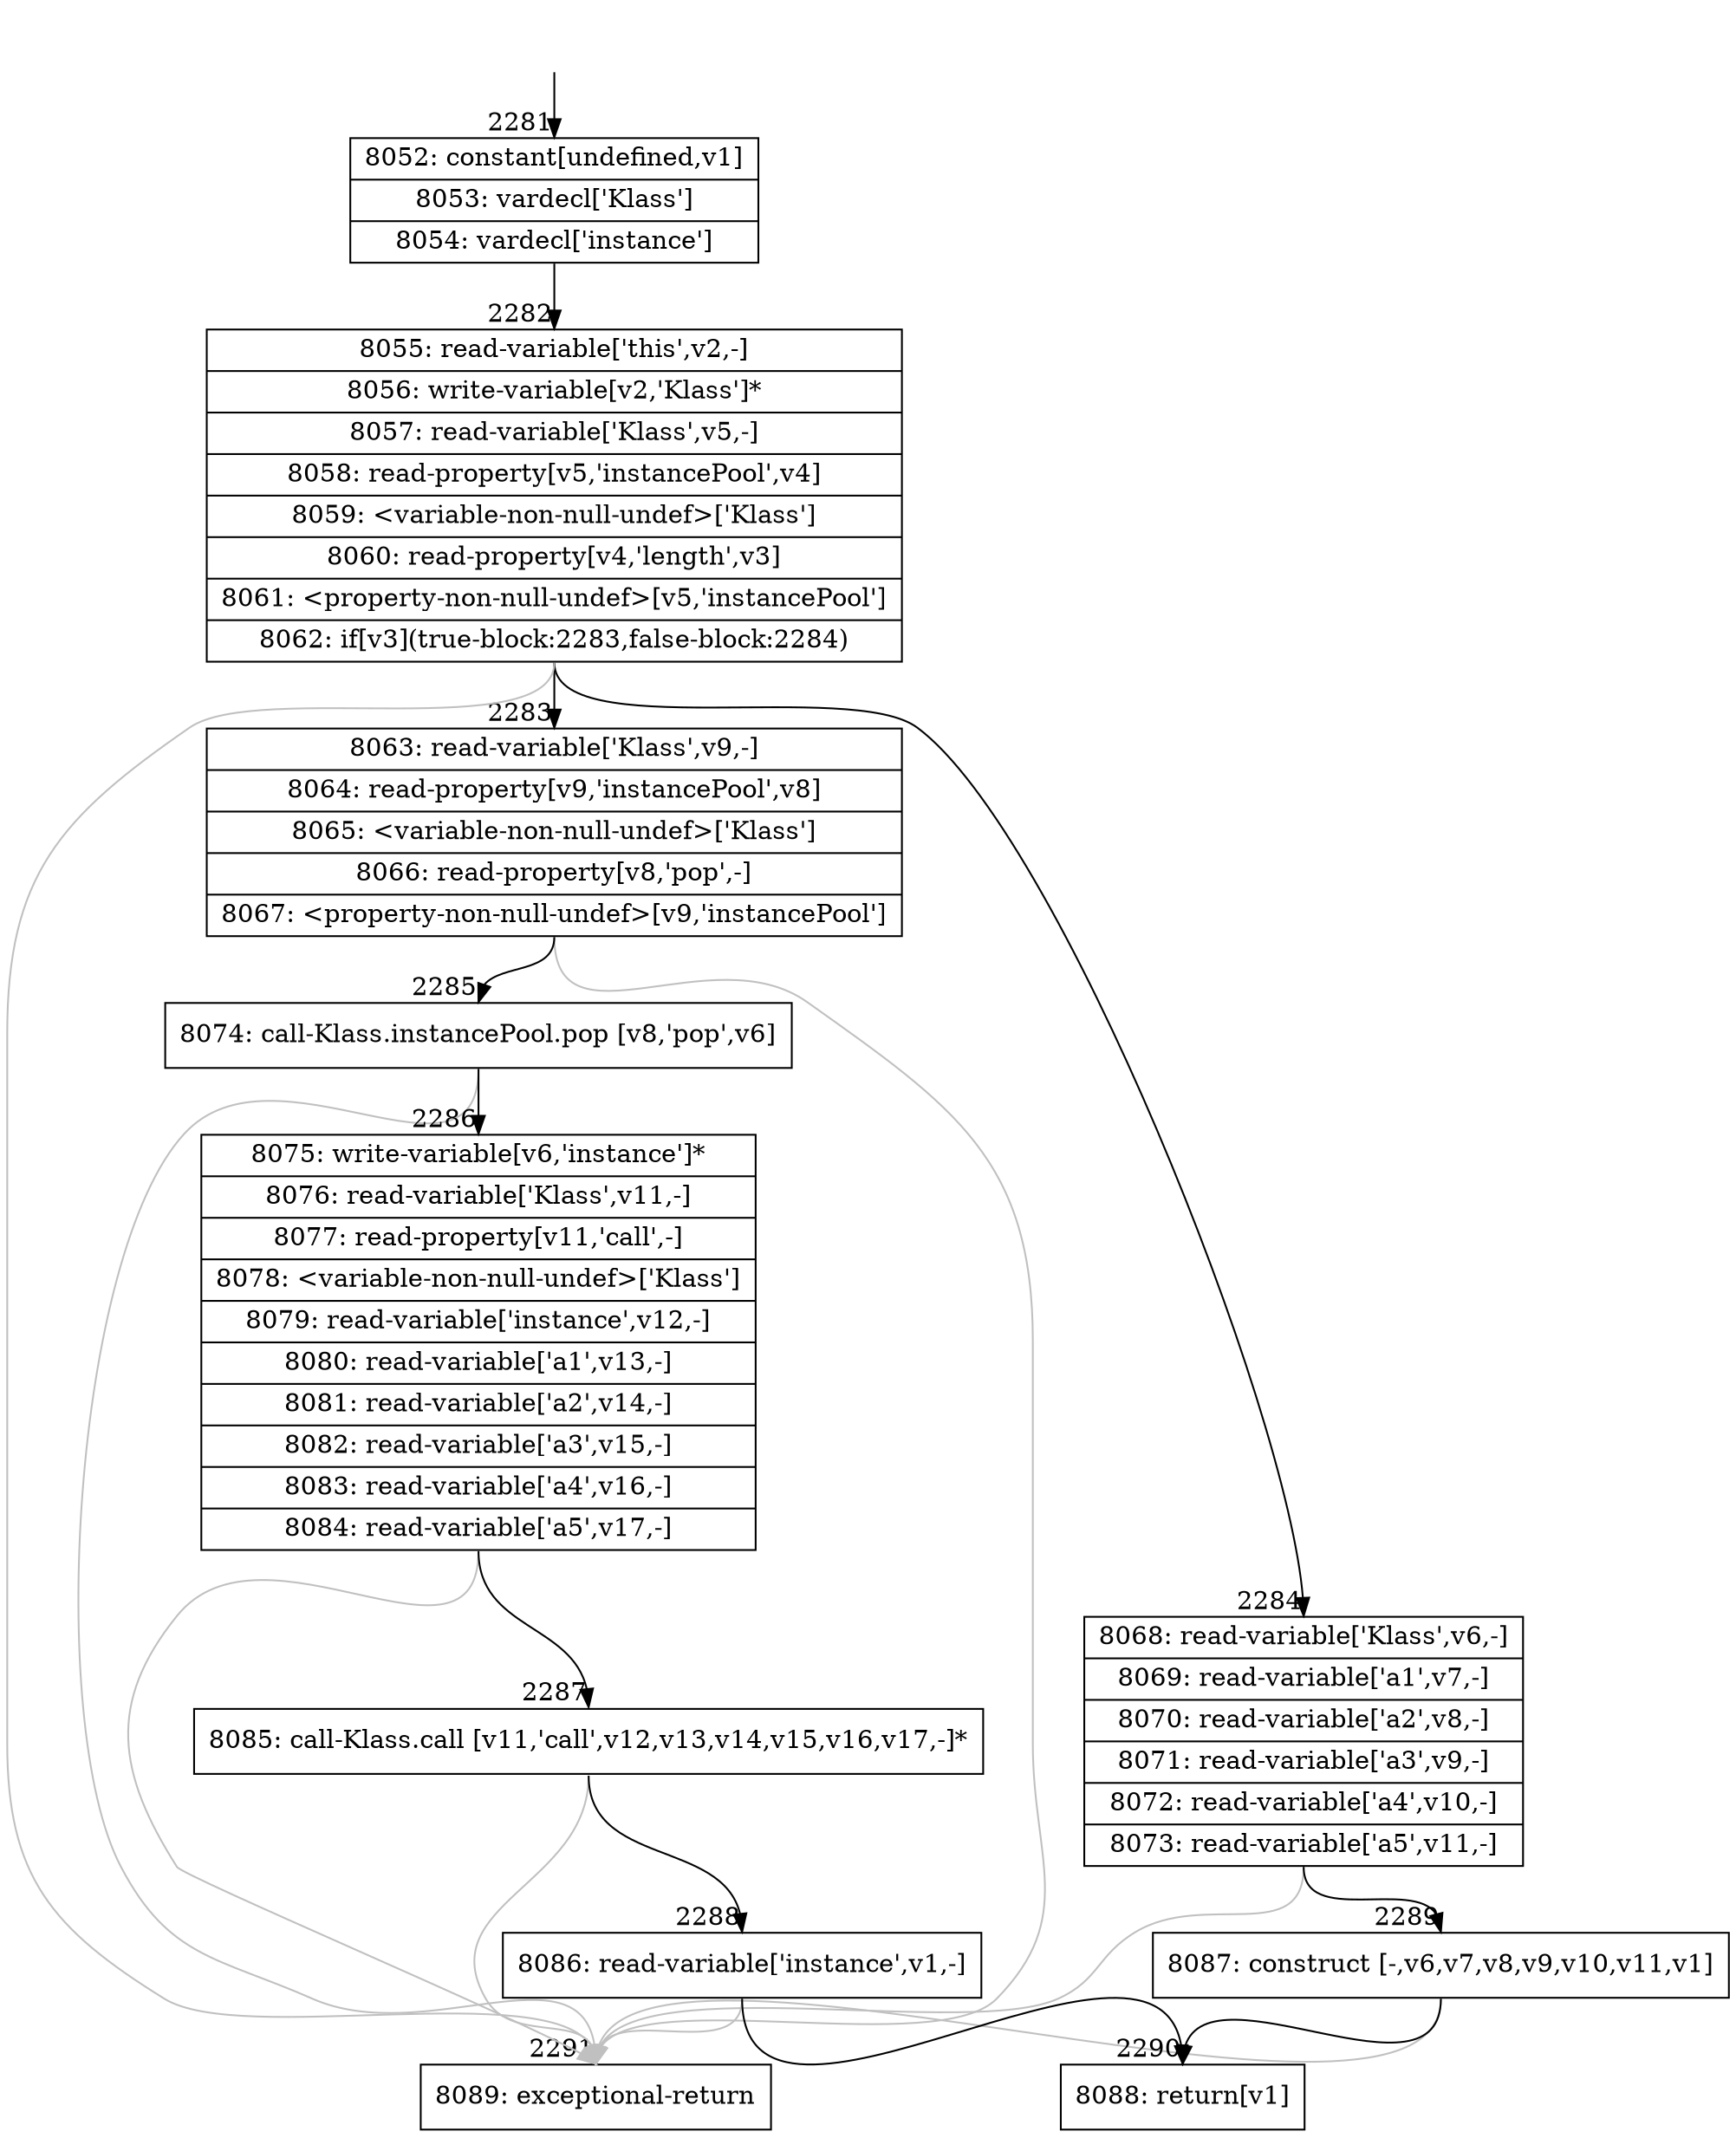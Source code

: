 digraph {
rankdir="TD"
BB_entry165[shape=none,label=""];
BB_entry165 -> BB2281 [tailport=s, headport=n, headlabel="    2281"]
BB2281 [shape=record label="{8052: constant[undefined,v1]|8053: vardecl['Klass']|8054: vardecl['instance']}" ] 
BB2281 -> BB2282 [tailport=s, headport=n, headlabel="      2282"]
BB2282 [shape=record label="{8055: read-variable['this',v2,-]|8056: write-variable[v2,'Klass']*|8057: read-variable['Klass',v5,-]|8058: read-property[v5,'instancePool',v4]|8059: \<variable-non-null-undef\>['Klass']|8060: read-property[v4,'length',v3]|8061: \<property-non-null-undef\>[v5,'instancePool']|8062: if[v3](true-block:2283,false-block:2284)}" ] 
BB2282 -> BB2283 [tailport=s, headport=n, headlabel="      2283"]
BB2282 -> BB2284 [tailport=s, headport=n, headlabel="      2284"]
BB2282 -> BB2291 [tailport=s, headport=n, color=gray, headlabel="      2291"]
BB2283 [shape=record label="{8063: read-variable['Klass',v9,-]|8064: read-property[v9,'instancePool',v8]|8065: \<variable-non-null-undef\>['Klass']|8066: read-property[v8,'pop',-]|8067: \<property-non-null-undef\>[v9,'instancePool']}" ] 
BB2283 -> BB2285 [tailport=s, headport=n, headlabel="      2285"]
BB2283 -> BB2291 [tailport=s, headport=n, color=gray]
BB2284 [shape=record label="{8068: read-variable['Klass',v6,-]|8069: read-variable['a1',v7,-]|8070: read-variable['a2',v8,-]|8071: read-variable['a3',v9,-]|8072: read-variable['a4',v10,-]|8073: read-variable['a5',v11,-]}" ] 
BB2284 -> BB2289 [tailport=s, headport=n, headlabel="      2289"]
BB2284 -> BB2291 [tailport=s, headport=n, color=gray]
BB2285 [shape=record label="{8074: call-Klass.instancePool.pop [v8,'pop',v6]}" ] 
BB2285 -> BB2286 [tailport=s, headport=n, headlabel="      2286"]
BB2285 -> BB2291 [tailport=s, headport=n, color=gray]
BB2286 [shape=record label="{8075: write-variable[v6,'instance']*|8076: read-variable['Klass',v11,-]|8077: read-property[v11,'call',-]|8078: \<variable-non-null-undef\>['Klass']|8079: read-variable['instance',v12,-]|8080: read-variable['a1',v13,-]|8081: read-variable['a2',v14,-]|8082: read-variable['a3',v15,-]|8083: read-variable['a4',v16,-]|8084: read-variable['a5',v17,-]}" ] 
BB2286 -> BB2287 [tailport=s, headport=n, headlabel="      2287"]
BB2286 -> BB2291 [tailport=s, headport=n, color=gray]
BB2287 [shape=record label="{8085: call-Klass.call [v11,'call',v12,v13,v14,v15,v16,v17,-]*}" ] 
BB2287 -> BB2288 [tailport=s, headport=n, headlabel="      2288"]
BB2287 -> BB2291 [tailport=s, headport=n, color=gray]
BB2288 [shape=record label="{8086: read-variable['instance',v1,-]}" ] 
BB2288 -> BB2290 [tailport=s, headport=n, headlabel="      2290"]
BB2288 -> BB2291 [tailport=s, headport=n, color=gray]
BB2289 [shape=record label="{8087: construct [-,v6,v7,v8,v9,v10,v11,v1]}" ] 
BB2289 -> BB2290 [tailport=s, headport=n]
BB2289 -> BB2291 [tailport=s, headport=n, color=gray]
BB2290 [shape=record label="{8088: return[v1]}" ] 
BB2291 [shape=record label="{8089: exceptional-return}" ] 
//#$~ 4271
}
